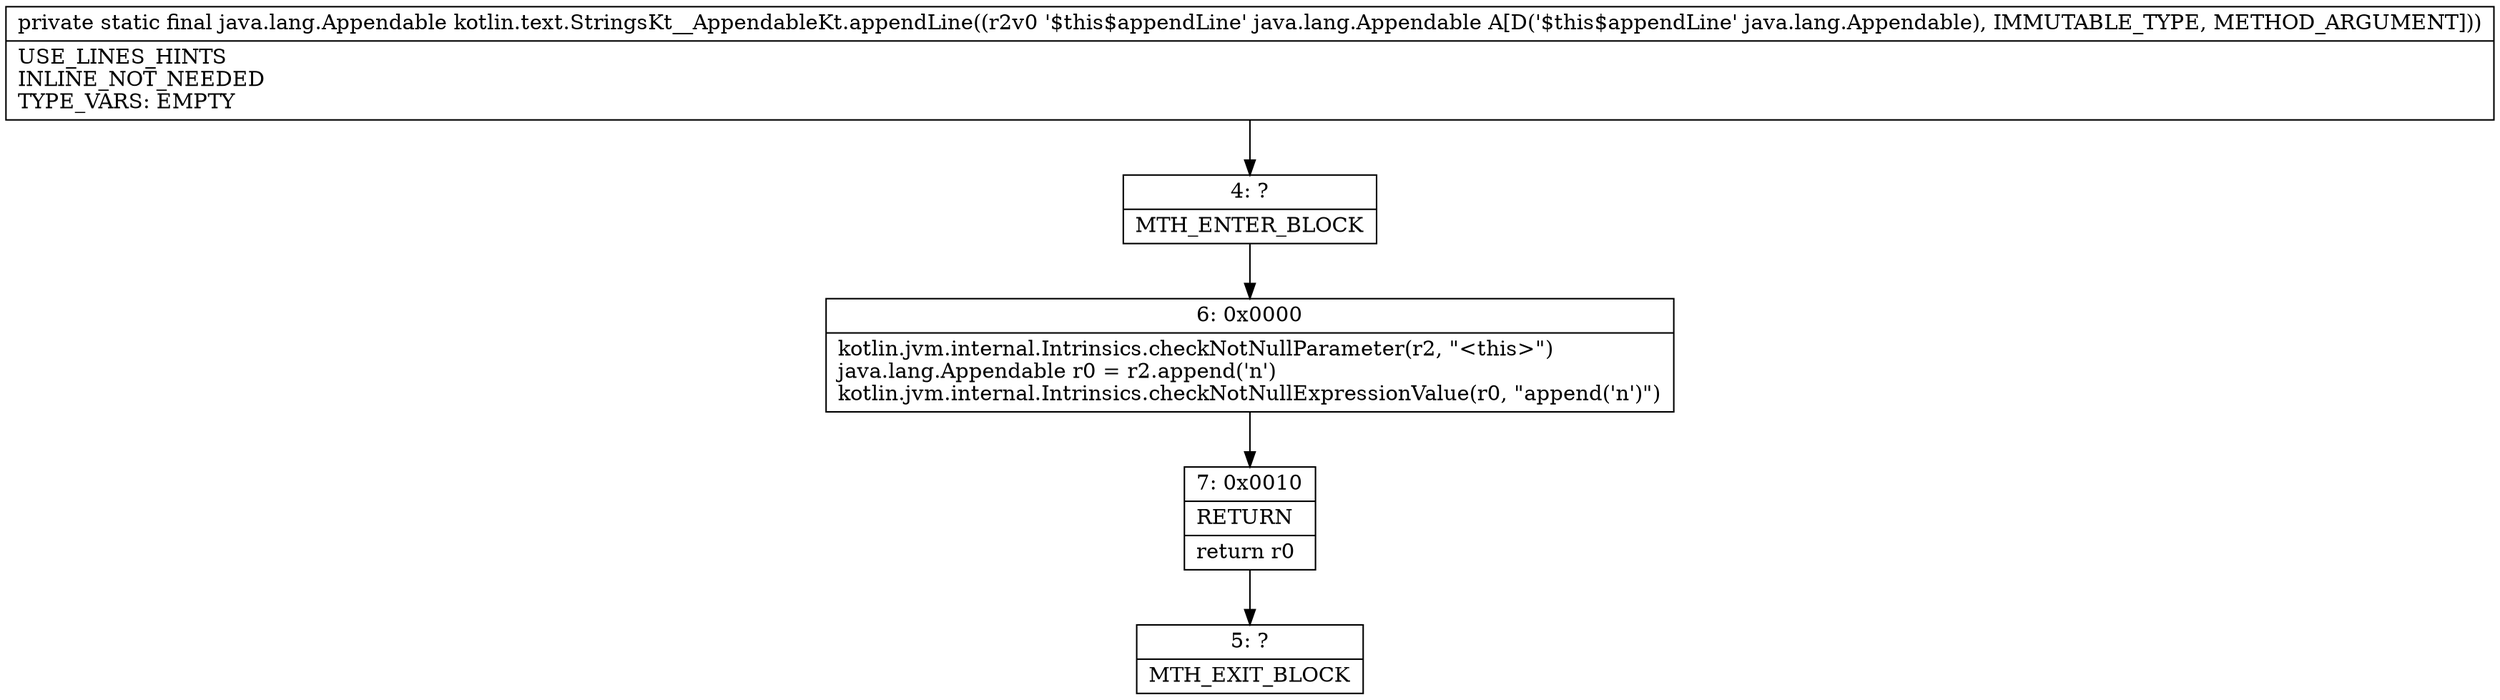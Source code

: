 digraph "CFG forkotlin.text.StringsKt__AppendableKt.appendLine(Ljava\/lang\/Appendable;)Ljava\/lang\/Appendable;" {
Node_4 [shape=record,label="{4\:\ ?|MTH_ENTER_BLOCK\l}"];
Node_6 [shape=record,label="{6\:\ 0x0000|kotlin.jvm.internal.Intrinsics.checkNotNullParameter(r2, \"\<this\>\")\ljava.lang.Appendable r0 = r2.append('n')\lkotlin.jvm.internal.Intrinsics.checkNotNullExpressionValue(r0, \"append('n')\")\l}"];
Node_7 [shape=record,label="{7\:\ 0x0010|RETURN\l|return r0\l}"];
Node_5 [shape=record,label="{5\:\ ?|MTH_EXIT_BLOCK\l}"];
MethodNode[shape=record,label="{private static final java.lang.Appendable kotlin.text.StringsKt__AppendableKt.appendLine((r2v0 '$this$appendLine' java.lang.Appendable A[D('$this$appendLine' java.lang.Appendable), IMMUTABLE_TYPE, METHOD_ARGUMENT]))  | USE_LINES_HINTS\lINLINE_NOT_NEEDED\lTYPE_VARS: EMPTY\l}"];
MethodNode -> Node_4;Node_4 -> Node_6;
Node_6 -> Node_7;
Node_7 -> Node_5;
}

